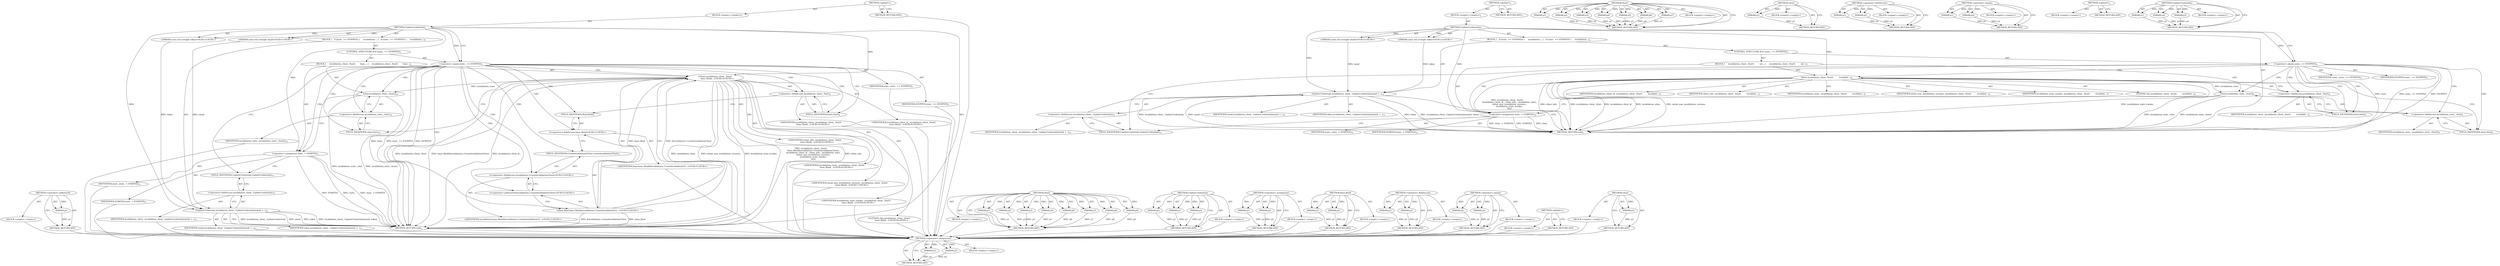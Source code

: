 digraph "clear" {
vulnerable_81 [label=<(METHOD,&lt;operator&gt;.assignment)>];
vulnerable_82 [label=<(PARAM,p1)>];
vulnerable_83 [label=<(PARAM,p2)>];
vulnerable_84 [label=<(BLOCK,&lt;empty&gt;,&lt;empty&gt;)>];
vulnerable_85 [label=<(METHOD_RETURN,ANY)>];
vulnerable_6 [label=<(METHOD,&lt;global&gt;)<SUB>1</SUB>>];
vulnerable_7 [label=<(BLOCK,&lt;empty&gt;,&lt;empty&gt;)<SUB>1</SUB>>];
vulnerable_8 [label=<(METHOD,UpdateCredentials)<SUB>1</SUB>>];
vulnerable_9 [label="<(PARAM,const std::string&amp; email)<SUB>2</SUB>>"];
vulnerable_10 [label="<(PARAM,const std::string&amp; token)<SUB>2</SUB>>"];
vulnerable_11 [label=<(BLOCK,{
   if (state_ == STOPPED) {
     invalidation...,{
   if (state_ == STOPPED) {
     invalidation...)<SUB>2</SUB>>];
vulnerable_12 [label=<(CONTROL_STRUCTURE,IF,if (state_ == STOPPED))<SUB>3</SUB>>];
vulnerable_13 [label=<(&lt;operator&gt;.equals,state_ == STOPPED)<SUB>3</SUB>>];
vulnerable_14 [label=<(IDENTIFIER,state_,state_ == STOPPED)<SUB>3</SUB>>];
vulnerable_15 [label=<(IDENTIFIER,STOPPED,state_ == STOPPED)<SUB>3</SUB>>];
vulnerable_16 [label=<(BLOCK,{
     invalidation_client_.Start(
         inv...,{
     invalidation_client_.Start(
         inv...)<SUB>3</SUB>>];
vulnerable_17 [label=<(Start,invalidation_client_.Start(
         invalidati...)<SUB>4</SUB>>];
vulnerable_18 [label=<(&lt;operator&gt;.fieldAccess,invalidation_client_.Start)<SUB>4</SUB>>];
vulnerable_19 [label=<(IDENTIFIER,invalidation_client_,invalidation_client_.Start(
         invalidati...)<SUB>4</SUB>>];
vulnerable_20 [label=<(FIELD_IDENTIFIER,Start,Start)<SUB>4</SUB>>];
vulnerable_21 [label=<(IDENTIFIER,invalidation_client_id_,invalidation_client_.Start(
         invalidati...)<SUB>5</SUB>>];
vulnerable_22 [label=<(IDENTIFIER,client_info_,invalidation_client_.Start(
         invalidati...)<SUB>5</SUB>>];
vulnerable_23 [label=<(IDENTIFIER,invalidation_state_,invalidation_client_.Start(
         invalidati...)<SUB>5</SUB>>];
vulnerable_24 [label=<(IDENTIFIER,initial_max_invalidation_versions_,invalidation_client_.Start(
         invalidati...)<SUB>6</SUB>>];
vulnerable_25 [label=<(IDENTIFIER,invalidation_state_tracker_,invalidation_client_.Start(
         invalidati...)<SUB>7</SUB>>];
vulnerable_26 [label=<(LITERAL,this,invalidation_client_.Start(
         invalidati...)<SUB>8</SUB>>];
vulnerable_27 [label=<(clear,invalidation_state_.clear())<SUB>9</SUB>>];
vulnerable_28 [label=<(&lt;operator&gt;.fieldAccess,invalidation_state_.clear)<SUB>9</SUB>>];
vulnerable_29 [label=<(IDENTIFIER,invalidation_state_,invalidation_state_.clear())<SUB>9</SUB>>];
vulnerable_30 [label=<(FIELD_IDENTIFIER,clear,clear)<SUB>9</SUB>>];
vulnerable_31 [label=<(&lt;operator&gt;.assignment,state_ = STARTED)<SUB>10</SUB>>];
vulnerable_32 [label=<(IDENTIFIER,state_,state_ = STARTED)<SUB>10</SUB>>];
vulnerable_33 [label=<(IDENTIFIER,STARTED,state_ = STARTED)<SUB>10</SUB>>];
vulnerable_34 [label=<(UpdateCredentials,invalidation_client_.UpdateCredentials(email, t...)<SUB>12</SUB>>];
vulnerable_35 [label=<(&lt;operator&gt;.fieldAccess,invalidation_client_.UpdateCredentials)<SUB>12</SUB>>];
vulnerable_36 [label=<(IDENTIFIER,invalidation_client_,invalidation_client_.UpdateCredentials(email, t...)<SUB>12</SUB>>];
vulnerable_37 [label=<(FIELD_IDENTIFIER,UpdateCredentials,UpdateCredentials)<SUB>12</SUB>>];
vulnerable_38 [label=<(IDENTIFIER,email,invalidation_client_.UpdateCredentials(email, t...)<SUB>12</SUB>>];
vulnerable_39 [label=<(IDENTIFIER,token,invalidation_client_.UpdateCredentials(email, t...)<SUB>12</SUB>>];
vulnerable_40 [label=<(METHOD_RETURN,void)<SUB>1</SUB>>];
vulnerable_42 [label=<(METHOD_RETURN,ANY)<SUB>1</SUB>>];
vulnerable_62 [label=<(METHOD,Start)>];
vulnerable_63 [label=<(PARAM,p1)>];
vulnerable_64 [label=<(PARAM,p2)>];
vulnerable_65 [label=<(PARAM,p3)>];
vulnerable_66 [label=<(PARAM,p4)>];
vulnerable_67 [label=<(PARAM,p5)>];
vulnerable_68 [label=<(PARAM,p6)>];
vulnerable_69 [label=<(PARAM,p7)>];
vulnerable_70 [label=<(BLOCK,&lt;empty&gt;,&lt;empty&gt;)>];
vulnerable_71 [label=<(METHOD_RETURN,ANY)>];
vulnerable_77 [label=<(METHOD,clear)>];
vulnerable_78 [label=<(PARAM,p1)>];
vulnerable_79 [label=<(BLOCK,&lt;empty&gt;,&lt;empty&gt;)>];
vulnerable_80 [label=<(METHOD_RETURN,ANY)>];
vulnerable_72 [label=<(METHOD,&lt;operator&gt;.fieldAccess)>];
vulnerable_73 [label=<(PARAM,p1)>];
vulnerable_74 [label=<(PARAM,p2)>];
vulnerable_75 [label=<(BLOCK,&lt;empty&gt;,&lt;empty&gt;)>];
vulnerable_76 [label=<(METHOD_RETURN,ANY)>];
vulnerable_57 [label=<(METHOD,&lt;operator&gt;.equals)>];
vulnerable_58 [label=<(PARAM,p1)>];
vulnerable_59 [label=<(PARAM,p2)>];
vulnerable_60 [label=<(BLOCK,&lt;empty&gt;,&lt;empty&gt;)>];
vulnerable_61 [label=<(METHOD_RETURN,ANY)>];
vulnerable_51 [label=<(METHOD,&lt;global&gt;)<SUB>1</SUB>>];
vulnerable_52 [label=<(BLOCK,&lt;empty&gt;,&lt;empty&gt;)>];
vulnerable_53 [label=<(METHOD_RETURN,ANY)>];
vulnerable_86 [label=<(METHOD,UpdateCredentials)>];
vulnerable_87 [label=<(PARAM,p1)>];
vulnerable_88 [label=<(PARAM,p2)>];
vulnerable_89 [label=<(PARAM,p3)>];
vulnerable_90 [label=<(BLOCK,&lt;empty&gt;,&lt;empty&gt;)>];
vulnerable_91 [label=<(METHOD_RETURN,ANY)>];
fixed_93 [label=<(METHOD,&lt;operator&gt;.addressOf)>];
fixed_94 [label=<(PARAM,p1)>];
fixed_95 [label=<(BLOCK,&lt;empty&gt;,&lt;empty&gt;)>];
fixed_96 [label=<(METHOD_RETURN,ANY)>];
fixed_6 [label=<(METHOD,&lt;global&gt;)<SUB>1</SUB>>];
fixed_7 [label=<(BLOCK,&lt;empty&gt;,&lt;empty&gt;)<SUB>1</SUB>>];
fixed_8 [label=<(METHOD,UpdateCredentials)<SUB>1</SUB>>];
fixed_9 [label="<(PARAM,const std::string&amp; email)<SUB>2</SUB>>"];
fixed_10 [label="<(PARAM,const std::string&amp; token)<SUB>2</SUB>>"];
fixed_11 [label=<(BLOCK,{
   if (state_ == STOPPED) {
     invalidation...,{
   if (state_ == STOPPED) {
     invalidation...)<SUB>2</SUB>>];
fixed_12 [label=<(CONTROL_STRUCTURE,IF,if (state_ == STOPPED))<SUB>3</SUB>>];
fixed_13 [label=<(&lt;operator&gt;.equals,state_ == STOPPED)<SUB>3</SUB>>];
fixed_14 [label=<(IDENTIFIER,state_,state_ == STOPPED)<SUB>3</SUB>>];
fixed_15 [label=<(IDENTIFIER,STOPPED,state_ == STOPPED)<SUB>3</SUB>>];
fixed_16 [label=<(BLOCK,{
     invalidation_client_.Start(
        base...,{
     invalidation_client_.Start(
        base...)<SUB>3</SUB>>];
fixed_17 [label="<(Start,invalidation_client_.Start(
        base::Bind(...)<SUB>4</SUB>>"];
fixed_18 [label=<(&lt;operator&gt;.fieldAccess,invalidation_client_.Start)<SUB>4</SUB>>];
fixed_19 [label="<(IDENTIFIER,invalidation_client_,invalidation_client_.Start(
        base::Bind(...)<SUB>4</SUB>>"];
fixed_20 [label=<(FIELD_IDENTIFIER,Start,Start)<SUB>4</SUB>>];
fixed_21 [label="<(base.Bind,base::Bind(&amp;invalidation::CreateInvalidationCli...)<SUB>5</SUB>>"];
fixed_22 [label="<(&lt;operator&gt;.fieldAccess,base::Bind)<SUB>5</SUB>>"];
fixed_23 [label="<(IDENTIFIER,base,base::Bind(&amp;invalidation::CreateInvalidationCli...)<SUB>5</SUB>>"];
fixed_24 [label=<(FIELD_IDENTIFIER,Bind,Bind)<SUB>5</SUB>>];
fixed_25 [label="<(&lt;operator&gt;.addressOf,&amp;invalidation::CreateInvalidationClient)<SUB>5</SUB>>"];
fixed_26 [label="<(&lt;operator&gt;.fieldAccess,invalidation::CreateInvalidationClient)<SUB>5</SUB>>"];
fixed_27 [label="<(IDENTIFIER,invalidation,base::Bind(&amp;invalidation::CreateInvalidationCli...)<SUB>5</SUB>>"];
fixed_28 [label=<(FIELD_IDENTIFIER,CreateInvalidationClient,CreateInvalidationClient)<SUB>5</SUB>>];
fixed_29 [label="<(IDENTIFIER,invalidation_client_id_,invalidation_client_.Start(
        base::Bind(...)<SUB>6</SUB>>"];
fixed_30 [label="<(IDENTIFIER,client_info_,invalidation_client_.Start(
        base::Bind(...)<SUB>6</SUB>>"];
fixed_31 [label="<(IDENTIFIER,invalidation_state_,invalidation_client_.Start(
        base::Bind(...)<SUB>6</SUB>>"];
fixed_32 [label="<(IDENTIFIER,initial_max_invalidation_versions_,invalidation_client_.Start(
        base::Bind(...)<SUB>7</SUB>>"];
fixed_33 [label="<(IDENTIFIER,invalidation_state_tracker_,invalidation_client_.Start(
        base::Bind(...)<SUB>8</SUB>>"];
fixed_34 [label="<(LITERAL,this,invalidation_client_.Start(
        base::Bind(...)<SUB>9</SUB>>"];
fixed_35 [label=<(clear,invalidation_state_.clear())<SUB>10</SUB>>];
fixed_36 [label=<(&lt;operator&gt;.fieldAccess,invalidation_state_.clear)<SUB>10</SUB>>];
fixed_37 [label=<(IDENTIFIER,invalidation_state_,invalidation_state_.clear())<SUB>10</SUB>>];
fixed_38 [label=<(FIELD_IDENTIFIER,clear,clear)<SUB>10</SUB>>];
fixed_39 [label=<(&lt;operator&gt;.assignment,state_ = STARTED)<SUB>11</SUB>>];
fixed_40 [label=<(IDENTIFIER,state_,state_ = STARTED)<SUB>11</SUB>>];
fixed_41 [label=<(IDENTIFIER,STARTED,state_ = STARTED)<SUB>11</SUB>>];
fixed_42 [label=<(UpdateCredentials,invalidation_client_.UpdateCredentials(email, t...)<SUB>13</SUB>>];
fixed_43 [label=<(&lt;operator&gt;.fieldAccess,invalidation_client_.UpdateCredentials)<SUB>13</SUB>>];
fixed_44 [label=<(IDENTIFIER,invalidation_client_,invalidation_client_.UpdateCredentials(email, t...)<SUB>13</SUB>>];
fixed_45 [label=<(FIELD_IDENTIFIER,UpdateCredentials,UpdateCredentials)<SUB>13</SUB>>];
fixed_46 [label=<(IDENTIFIER,email,invalidation_client_.UpdateCredentials(email, t...)<SUB>13</SUB>>];
fixed_47 [label=<(IDENTIFIER,token,invalidation_client_.UpdateCredentials(email, t...)<SUB>13</SUB>>];
fixed_48 [label=<(METHOD_RETURN,void)<SUB>1</SUB>>];
fixed_50 [label=<(METHOD_RETURN,ANY)<SUB>1</SUB>>];
fixed_72 [label=<(METHOD,Start)>];
fixed_73 [label=<(PARAM,p1)>];
fixed_74 [label=<(PARAM,p2)>];
fixed_75 [label=<(PARAM,p3)>];
fixed_76 [label=<(PARAM,p4)>];
fixed_77 [label=<(PARAM,p5)>];
fixed_78 [label=<(PARAM,p6)>];
fixed_79 [label=<(PARAM,p7)>];
fixed_80 [label=<(PARAM,p8)>];
fixed_81 [label=<(BLOCK,&lt;empty&gt;,&lt;empty&gt;)>];
fixed_82 [label=<(METHOD_RETURN,ANY)>];
fixed_106 [label=<(METHOD,UpdateCredentials)>];
fixed_107 [label=<(PARAM,p1)>];
fixed_108 [label=<(PARAM,p2)>];
fixed_109 [label=<(PARAM,p3)>];
fixed_110 [label=<(BLOCK,&lt;empty&gt;,&lt;empty&gt;)>];
fixed_111 [label=<(METHOD_RETURN,ANY)>];
fixed_101 [label=<(METHOD,&lt;operator&gt;.assignment)>];
fixed_102 [label=<(PARAM,p1)>];
fixed_103 [label=<(PARAM,p2)>];
fixed_104 [label=<(BLOCK,&lt;empty&gt;,&lt;empty&gt;)>];
fixed_105 [label=<(METHOD_RETURN,ANY)>];
fixed_88 [label=<(METHOD,base.Bind)>];
fixed_89 [label=<(PARAM,p1)>];
fixed_90 [label=<(PARAM,p2)>];
fixed_91 [label=<(BLOCK,&lt;empty&gt;,&lt;empty&gt;)>];
fixed_92 [label=<(METHOD_RETURN,ANY)>];
fixed_83 [label=<(METHOD,&lt;operator&gt;.fieldAccess)>];
fixed_84 [label=<(PARAM,p1)>];
fixed_85 [label=<(PARAM,p2)>];
fixed_86 [label=<(BLOCK,&lt;empty&gt;,&lt;empty&gt;)>];
fixed_87 [label=<(METHOD_RETURN,ANY)>];
fixed_67 [label=<(METHOD,&lt;operator&gt;.equals)>];
fixed_68 [label=<(PARAM,p1)>];
fixed_69 [label=<(PARAM,p2)>];
fixed_70 [label=<(BLOCK,&lt;empty&gt;,&lt;empty&gt;)>];
fixed_71 [label=<(METHOD_RETURN,ANY)>];
fixed_61 [label=<(METHOD,&lt;global&gt;)<SUB>1</SUB>>];
fixed_62 [label=<(BLOCK,&lt;empty&gt;,&lt;empty&gt;)>];
fixed_63 [label=<(METHOD_RETURN,ANY)>];
fixed_97 [label=<(METHOD,clear)>];
fixed_98 [label=<(PARAM,p1)>];
fixed_99 [label=<(BLOCK,&lt;empty&gt;,&lt;empty&gt;)>];
fixed_100 [label=<(METHOD_RETURN,ANY)>];
vulnerable_81 -> vulnerable_82  [key=0, label="AST: "];
vulnerable_81 -> vulnerable_82  [key=1, label="DDG: "];
vulnerable_81 -> vulnerable_84  [key=0, label="AST: "];
vulnerable_81 -> vulnerable_83  [key=0, label="AST: "];
vulnerable_81 -> vulnerable_83  [key=1, label="DDG: "];
vulnerable_81 -> vulnerable_85  [key=0, label="AST: "];
vulnerable_81 -> vulnerable_85  [key=1, label="CFG: "];
vulnerable_82 -> vulnerable_85  [key=0, label="DDG: p1"];
vulnerable_83 -> vulnerable_85  [key=0, label="DDG: p2"];
vulnerable_6 -> vulnerable_7  [key=0, label="AST: "];
vulnerable_6 -> vulnerable_42  [key=0, label="AST: "];
vulnerable_6 -> vulnerable_42  [key=1, label="CFG: "];
vulnerable_7 -> vulnerable_8  [key=0, label="AST: "];
vulnerable_8 -> vulnerable_9  [key=0, label="AST: "];
vulnerable_8 -> vulnerable_9  [key=1, label="DDG: "];
vulnerable_8 -> vulnerable_10  [key=0, label="AST: "];
vulnerable_8 -> vulnerable_10  [key=1, label="DDG: "];
vulnerable_8 -> vulnerable_11  [key=0, label="AST: "];
vulnerable_8 -> vulnerable_40  [key=0, label="AST: "];
vulnerable_8 -> vulnerable_13  [key=0, label="CFG: "];
vulnerable_8 -> vulnerable_13  [key=1, label="DDG: "];
vulnerable_8 -> vulnerable_34  [key=0, label="DDG: "];
vulnerable_8 -> vulnerable_31  [key=0, label="DDG: "];
vulnerable_8 -> vulnerable_17  [key=0, label="DDG: "];
vulnerable_9 -> vulnerable_34  [key=0, label="DDG: email"];
vulnerable_10 -> vulnerable_34  [key=0, label="DDG: token"];
vulnerable_11 -> vulnerable_12  [key=0, label="AST: "];
vulnerable_11 -> vulnerable_34  [key=0, label="AST: "];
vulnerable_12 -> vulnerable_13  [key=0, label="AST: "];
vulnerable_12 -> vulnerable_16  [key=0, label="AST: "];
vulnerable_13 -> vulnerable_14  [key=0, label="AST: "];
vulnerable_13 -> vulnerable_15  [key=0, label="AST: "];
vulnerable_13 -> vulnerable_20  [key=0, label="CFG: "];
vulnerable_13 -> vulnerable_20  [key=1, label="CDG: "];
vulnerable_13 -> vulnerable_37  [key=0, label="CFG: "];
vulnerable_13 -> vulnerable_40  [key=0, label="DDG: state_"];
vulnerable_13 -> vulnerable_40  [key=1, label="DDG: state_ == STOPPED"];
vulnerable_13 -> vulnerable_40  [key=2, label="DDG: STOPPED"];
vulnerable_13 -> vulnerable_17  [key=0, label="CDG: "];
vulnerable_13 -> vulnerable_30  [key=0, label="CDG: "];
vulnerable_13 -> vulnerable_18  [key=0, label="CDG: "];
vulnerable_13 -> vulnerable_28  [key=0, label="CDG: "];
vulnerable_13 -> vulnerable_27  [key=0, label="CDG: "];
vulnerable_13 -> vulnerable_31  [key=0, label="CDG: "];
vulnerable_16 -> vulnerable_17  [key=0, label="AST: "];
vulnerable_16 -> vulnerable_27  [key=0, label="AST: "];
vulnerable_16 -> vulnerable_31  [key=0, label="AST: "];
vulnerable_17 -> vulnerable_18  [key=0, label="AST: "];
vulnerable_17 -> vulnerable_21  [key=0, label="AST: "];
vulnerable_17 -> vulnerable_22  [key=0, label="AST: "];
vulnerable_17 -> vulnerable_23  [key=0, label="AST: "];
vulnerable_17 -> vulnerable_24  [key=0, label="AST: "];
vulnerable_17 -> vulnerable_25  [key=0, label="AST: "];
vulnerable_17 -> vulnerable_26  [key=0, label="AST: "];
vulnerable_17 -> vulnerable_30  [key=0, label="CFG: "];
vulnerable_17 -> vulnerable_40  [key=0, label="DDG: invalidation_client_.Start"];
vulnerable_17 -> vulnerable_40  [key=1, label="DDG: invalidation_client_id_"];
vulnerable_17 -> vulnerable_40  [key=2, label="DDG: invalidation_state_"];
vulnerable_17 -> vulnerable_40  [key=3, label="DDG: initial_max_invalidation_versions_"];
vulnerable_17 -> vulnerable_40  [key=4, label="DDG: invalidation_state_tracker_"];
vulnerable_17 -> vulnerable_40  [key=5, label="DDG: invalidation_client_.Start(
         invalidation_client_id_, client_info_, invalidation_state_,
         initial_max_invalidation_versions_,
         invalidation_state_tracker_,
        this)"];
vulnerable_17 -> vulnerable_40  [key=6, label="DDG: client_info_"];
vulnerable_17 -> vulnerable_27  [key=0, label="DDG: invalidation_state_"];
vulnerable_18 -> vulnerable_19  [key=0, label="AST: "];
vulnerable_18 -> vulnerable_20  [key=0, label="AST: "];
vulnerable_18 -> vulnerable_17  [key=0, label="CFG: "];
vulnerable_20 -> vulnerable_18  [key=0, label="CFG: "];
vulnerable_27 -> vulnerable_28  [key=0, label="AST: "];
vulnerable_27 -> vulnerable_31  [key=0, label="CFG: "];
vulnerable_27 -> vulnerable_40  [key=0, label="DDG: invalidation_state_.clear"];
vulnerable_27 -> vulnerable_40  [key=1, label="DDG: invalidation_state_.clear()"];
vulnerable_28 -> vulnerable_29  [key=0, label="AST: "];
vulnerable_28 -> vulnerable_30  [key=0, label="AST: "];
vulnerable_28 -> vulnerable_27  [key=0, label="CFG: "];
vulnerable_30 -> vulnerable_28  [key=0, label="CFG: "];
vulnerable_31 -> vulnerable_32  [key=0, label="AST: "];
vulnerable_31 -> vulnerable_33  [key=0, label="AST: "];
vulnerable_31 -> vulnerable_37  [key=0, label="CFG: "];
vulnerable_31 -> vulnerable_40  [key=0, label="DDG: state_"];
vulnerable_31 -> vulnerable_40  [key=1, label="DDG: state_ = STARTED"];
vulnerable_31 -> vulnerable_40  [key=2, label="DDG: STARTED"];
vulnerable_34 -> vulnerable_35  [key=0, label="AST: "];
vulnerable_34 -> vulnerable_38  [key=0, label="AST: "];
vulnerable_34 -> vulnerable_39  [key=0, label="AST: "];
vulnerable_34 -> vulnerable_40  [key=0, label="CFG: "];
vulnerable_34 -> vulnerable_40  [key=1, label="DDG: invalidation_client_.UpdateCredentials"];
vulnerable_34 -> vulnerable_40  [key=2, label="DDG: email"];
vulnerable_34 -> vulnerable_40  [key=3, label="DDG: token"];
vulnerable_34 -> vulnerable_40  [key=4, label="DDG: invalidation_client_.UpdateCredentials(email, token)"];
vulnerable_35 -> vulnerable_36  [key=0, label="AST: "];
vulnerable_35 -> vulnerable_37  [key=0, label="AST: "];
vulnerable_35 -> vulnerable_34  [key=0, label="CFG: "];
vulnerable_37 -> vulnerable_35  [key=0, label="CFG: "];
vulnerable_62 -> vulnerable_63  [key=0, label="AST: "];
vulnerable_62 -> vulnerable_63  [key=1, label="DDG: "];
vulnerable_62 -> vulnerable_70  [key=0, label="AST: "];
vulnerable_62 -> vulnerable_64  [key=0, label="AST: "];
vulnerable_62 -> vulnerable_64  [key=1, label="DDG: "];
vulnerable_62 -> vulnerable_71  [key=0, label="AST: "];
vulnerable_62 -> vulnerable_71  [key=1, label="CFG: "];
vulnerable_62 -> vulnerable_65  [key=0, label="AST: "];
vulnerable_62 -> vulnerable_65  [key=1, label="DDG: "];
vulnerable_62 -> vulnerable_66  [key=0, label="AST: "];
vulnerable_62 -> vulnerable_66  [key=1, label="DDG: "];
vulnerable_62 -> vulnerable_67  [key=0, label="AST: "];
vulnerable_62 -> vulnerable_67  [key=1, label="DDG: "];
vulnerable_62 -> vulnerable_68  [key=0, label="AST: "];
vulnerable_62 -> vulnerable_68  [key=1, label="DDG: "];
vulnerable_62 -> vulnerable_69  [key=0, label="AST: "];
vulnerable_62 -> vulnerable_69  [key=1, label="DDG: "];
vulnerable_63 -> vulnerable_71  [key=0, label="DDG: p1"];
vulnerable_64 -> vulnerable_71  [key=0, label="DDG: p2"];
vulnerable_65 -> vulnerable_71  [key=0, label="DDG: p3"];
vulnerable_66 -> vulnerable_71  [key=0, label="DDG: p4"];
vulnerable_67 -> vulnerable_71  [key=0, label="DDG: p5"];
vulnerable_68 -> vulnerable_71  [key=0, label="DDG: p6"];
vulnerable_69 -> vulnerable_71  [key=0, label="DDG: p7"];
vulnerable_77 -> vulnerable_78  [key=0, label="AST: "];
vulnerable_77 -> vulnerable_78  [key=1, label="DDG: "];
vulnerable_77 -> vulnerable_79  [key=0, label="AST: "];
vulnerable_77 -> vulnerable_80  [key=0, label="AST: "];
vulnerable_77 -> vulnerable_80  [key=1, label="CFG: "];
vulnerable_78 -> vulnerable_80  [key=0, label="DDG: p1"];
vulnerable_72 -> vulnerable_73  [key=0, label="AST: "];
vulnerable_72 -> vulnerable_73  [key=1, label="DDG: "];
vulnerable_72 -> vulnerable_75  [key=0, label="AST: "];
vulnerable_72 -> vulnerable_74  [key=0, label="AST: "];
vulnerable_72 -> vulnerable_74  [key=1, label="DDG: "];
vulnerable_72 -> vulnerable_76  [key=0, label="AST: "];
vulnerable_72 -> vulnerable_76  [key=1, label="CFG: "];
vulnerable_73 -> vulnerable_76  [key=0, label="DDG: p1"];
vulnerable_74 -> vulnerable_76  [key=0, label="DDG: p2"];
vulnerable_57 -> vulnerable_58  [key=0, label="AST: "];
vulnerable_57 -> vulnerable_58  [key=1, label="DDG: "];
vulnerable_57 -> vulnerable_60  [key=0, label="AST: "];
vulnerable_57 -> vulnerable_59  [key=0, label="AST: "];
vulnerable_57 -> vulnerable_59  [key=1, label="DDG: "];
vulnerable_57 -> vulnerable_61  [key=0, label="AST: "];
vulnerable_57 -> vulnerable_61  [key=1, label="CFG: "];
vulnerable_58 -> vulnerable_61  [key=0, label="DDG: p1"];
vulnerable_59 -> vulnerable_61  [key=0, label="DDG: p2"];
vulnerable_51 -> vulnerable_52  [key=0, label="AST: "];
vulnerable_51 -> vulnerable_53  [key=0, label="AST: "];
vulnerable_51 -> vulnerable_53  [key=1, label="CFG: "];
vulnerable_86 -> vulnerable_87  [key=0, label="AST: "];
vulnerable_86 -> vulnerable_87  [key=1, label="DDG: "];
vulnerable_86 -> vulnerable_90  [key=0, label="AST: "];
vulnerable_86 -> vulnerable_88  [key=0, label="AST: "];
vulnerable_86 -> vulnerable_88  [key=1, label="DDG: "];
vulnerable_86 -> vulnerable_91  [key=0, label="AST: "];
vulnerable_86 -> vulnerable_91  [key=1, label="CFG: "];
vulnerable_86 -> vulnerable_89  [key=0, label="AST: "];
vulnerable_86 -> vulnerable_89  [key=1, label="DDG: "];
vulnerable_87 -> vulnerable_91  [key=0, label="DDG: p1"];
vulnerable_88 -> vulnerable_91  [key=0, label="DDG: p2"];
vulnerable_89 -> vulnerable_91  [key=0, label="DDG: p3"];
fixed_93 -> fixed_94  [key=0, label="AST: "];
fixed_93 -> fixed_94  [key=1, label="DDG: "];
fixed_93 -> fixed_95  [key=0, label="AST: "];
fixed_93 -> fixed_96  [key=0, label="AST: "];
fixed_93 -> fixed_96  [key=1, label="CFG: "];
fixed_94 -> fixed_96  [key=0, label="DDG: p1"];
fixed_95 -> vulnerable_81  [key=0];
fixed_96 -> vulnerable_81  [key=0];
fixed_6 -> fixed_7  [key=0, label="AST: "];
fixed_6 -> fixed_50  [key=0, label="AST: "];
fixed_6 -> fixed_50  [key=1, label="CFG: "];
fixed_7 -> fixed_8  [key=0, label="AST: "];
fixed_8 -> fixed_9  [key=0, label="AST: "];
fixed_8 -> fixed_9  [key=1, label="DDG: "];
fixed_8 -> fixed_10  [key=0, label="AST: "];
fixed_8 -> fixed_10  [key=1, label="DDG: "];
fixed_8 -> fixed_11  [key=0, label="AST: "];
fixed_8 -> fixed_48  [key=0, label="AST: "];
fixed_8 -> fixed_13  [key=0, label="CFG: "];
fixed_8 -> fixed_13  [key=1, label="DDG: "];
fixed_8 -> fixed_42  [key=0, label="DDG: "];
fixed_8 -> fixed_39  [key=0, label="DDG: "];
fixed_8 -> fixed_17  [key=0, label="DDG: "];
fixed_9 -> fixed_42  [key=0, label="DDG: email"];
fixed_10 -> fixed_42  [key=0, label="DDG: token"];
fixed_11 -> fixed_12  [key=0, label="AST: "];
fixed_11 -> fixed_42  [key=0, label="AST: "];
fixed_12 -> fixed_13  [key=0, label="AST: "];
fixed_12 -> fixed_16  [key=0, label="AST: "];
fixed_13 -> fixed_14  [key=0, label="AST: "];
fixed_13 -> fixed_15  [key=0, label="AST: "];
fixed_13 -> fixed_20  [key=0, label="CFG: "];
fixed_13 -> fixed_20  [key=1, label="CDG: "];
fixed_13 -> fixed_45  [key=0, label="CFG: "];
fixed_13 -> fixed_48  [key=0, label="DDG: state_"];
fixed_13 -> fixed_48  [key=1, label="DDG: state_ == STOPPED"];
fixed_13 -> fixed_48  [key=2, label="DDG: STOPPED"];
fixed_13 -> fixed_24  [key=0, label="CDG: "];
fixed_13 -> fixed_17  [key=0, label="CDG: "];
fixed_13 -> fixed_21  [key=0, label="CDG: "];
fixed_13 -> fixed_26  [key=0, label="CDG: "];
fixed_13 -> fixed_28  [key=0, label="CDG: "];
fixed_13 -> fixed_36  [key=0, label="CDG: "];
fixed_13 -> fixed_38  [key=0, label="CDG: "];
fixed_13 -> fixed_25  [key=0, label="CDG: "];
fixed_13 -> fixed_22  [key=0, label="CDG: "];
fixed_13 -> fixed_18  [key=0, label="CDG: "];
fixed_13 -> fixed_35  [key=0, label="CDG: "];
fixed_13 -> fixed_39  [key=0, label="CDG: "];
fixed_14 -> vulnerable_81  [key=0];
fixed_15 -> vulnerable_81  [key=0];
fixed_16 -> fixed_17  [key=0, label="AST: "];
fixed_16 -> fixed_35  [key=0, label="AST: "];
fixed_16 -> fixed_39  [key=0, label="AST: "];
fixed_17 -> fixed_18  [key=0, label="AST: "];
fixed_17 -> fixed_21  [key=0, label="AST: "];
fixed_17 -> fixed_29  [key=0, label="AST: "];
fixed_17 -> fixed_30  [key=0, label="AST: "];
fixed_17 -> fixed_31  [key=0, label="AST: "];
fixed_17 -> fixed_32  [key=0, label="AST: "];
fixed_17 -> fixed_33  [key=0, label="AST: "];
fixed_17 -> fixed_34  [key=0, label="AST: "];
fixed_17 -> fixed_38  [key=0, label="CFG: "];
fixed_17 -> fixed_48  [key=0, label="DDG: invalidation_client_.Start"];
fixed_17 -> fixed_48  [key=1, label="DDG: base::Bind(&amp;invalidation::CreateInvalidationClient)"];
fixed_17 -> fixed_48  [key=2, label="DDG: invalidation_client_id_"];
fixed_17 -> fixed_48  [key=3, label="DDG: invalidation_state_"];
fixed_17 -> fixed_48  [key=4, label="DDG: initial_max_invalidation_versions_"];
fixed_17 -> fixed_48  [key=5, label="DDG: invalidation_state_tracker_"];
fixed_17 -> fixed_48  [key=6, label="DDG: invalidation_client_.Start(
        base::Bind(&amp;invalidation::CreateInvalidationClient),
         invalidation_client_id_, client_info_, invalidation_state_,
         initial_max_invalidation_versions_,
         invalidation_state_tracker_,
        this)"];
fixed_17 -> fixed_48  [key=7, label="DDG: client_info_"];
fixed_17 -> fixed_35  [key=0, label="DDG: invalidation_state_"];
fixed_18 -> fixed_19  [key=0, label="AST: "];
fixed_18 -> fixed_20  [key=0, label="AST: "];
fixed_18 -> fixed_24  [key=0, label="CFG: "];
fixed_19 -> vulnerable_81  [key=0];
fixed_20 -> fixed_18  [key=0, label="CFG: "];
fixed_21 -> fixed_22  [key=0, label="AST: "];
fixed_21 -> fixed_25  [key=0, label="AST: "];
fixed_21 -> fixed_17  [key=0, label="CFG: "];
fixed_21 -> fixed_17  [key=1, label="DDG: base::Bind"];
fixed_21 -> fixed_17  [key=2, label="DDG: &amp;invalidation::CreateInvalidationClient"];
fixed_21 -> fixed_48  [key=0, label="DDG: base::Bind"];
fixed_21 -> fixed_48  [key=1, label="DDG: &amp;invalidation::CreateInvalidationClient"];
fixed_22 -> fixed_23  [key=0, label="AST: "];
fixed_22 -> fixed_24  [key=0, label="AST: "];
fixed_22 -> fixed_28  [key=0, label="CFG: "];
fixed_23 -> vulnerable_81  [key=0];
fixed_24 -> fixed_22  [key=0, label="CFG: "];
fixed_25 -> fixed_26  [key=0, label="AST: "];
fixed_25 -> fixed_21  [key=0, label="CFG: "];
fixed_26 -> fixed_27  [key=0, label="AST: "];
fixed_26 -> fixed_28  [key=0, label="AST: "];
fixed_26 -> fixed_25  [key=0, label="CFG: "];
fixed_27 -> vulnerable_81  [key=0];
fixed_28 -> fixed_26  [key=0, label="CFG: "];
fixed_29 -> vulnerable_81  [key=0];
fixed_30 -> vulnerable_81  [key=0];
fixed_31 -> vulnerable_81  [key=0];
fixed_32 -> vulnerable_81  [key=0];
fixed_33 -> vulnerable_81  [key=0];
fixed_34 -> vulnerable_81  [key=0];
fixed_35 -> fixed_36  [key=0, label="AST: "];
fixed_35 -> fixed_39  [key=0, label="CFG: "];
fixed_35 -> fixed_48  [key=0, label="DDG: invalidation_state_.clear"];
fixed_35 -> fixed_48  [key=1, label="DDG: invalidation_state_.clear()"];
fixed_36 -> fixed_37  [key=0, label="AST: "];
fixed_36 -> fixed_38  [key=0, label="AST: "];
fixed_36 -> fixed_35  [key=0, label="CFG: "];
fixed_37 -> vulnerable_81  [key=0];
fixed_38 -> fixed_36  [key=0, label="CFG: "];
fixed_39 -> fixed_40  [key=0, label="AST: "];
fixed_39 -> fixed_41  [key=0, label="AST: "];
fixed_39 -> fixed_45  [key=0, label="CFG: "];
fixed_39 -> fixed_48  [key=0, label="DDG: state_"];
fixed_39 -> fixed_48  [key=1, label="DDG: state_ = STARTED"];
fixed_39 -> fixed_48  [key=2, label="DDG: STARTED"];
fixed_40 -> vulnerable_81  [key=0];
fixed_41 -> vulnerable_81  [key=0];
fixed_42 -> fixed_43  [key=0, label="AST: "];
fixed_42 -> fixed_46  [key=0, label="AST: "];
fixed_42 -> fixed_47  [key=0, label="AST: "];
fixed_42 -> fixed_48  [key=0, label="CFG: "];
fixed_42 -> fixed_48  [key=1, label="DDG: invalidation_client_.UpdateCredentials"];
fixed_42 -> fixed_48  [key=2, label="DDG: email"];
fixed_42 -> fixed_48  [key=3, label="DDG: token"];
fixed_42 -> fixed_48  [key=4, label="DDG: invalidation_client_.UpdateCredentials(email, token)"];
fixed_43 -> fixed_44  [key=0, label="AST: "];
fixed_43 -> fixed_45  [key=0, label="AST: "];
fixed_43 -> fixed_42  [key=0, label="CFG: "];
fixed_44 -> vulnerable_81  [key=0];
fixed_45 -> fixed_43  [key=0, label="CFG: "];
fixed_46 -> vulnerable_81  [key=0];
fixed_47 -> vulnerable_81  [key=0];
fixed_48 -> vulnerable_81  [key=0];
fixed_50 -> vulnerable_81  [key=0];
fixed_72 -> fixed_73  [key=0, label="AST: "];
fixed_72 -> fixed_73  [key=1, label="DDG: "];
fixed_72 -> fixed_81  [key=0, label="AST: "];
fixed_72 -> fixed_74  [key=0, label="AST: "];
fixed_72 -> fixed_74  [key=1, label="DDG: "];
fixed_72 -> fixed_82  [key=0, label="AST: "];
fixed_72 -> fixed_82  [key=1, label="CFG: "];
fixed_72 -> fixed_75  [key=0, label="AST: "];
fixed_72 -> fixed_75  [key=1, label="DDG: "];
fixed_72 -> fixed_76  [key=0, label="AST: "];
fixed_72 -> fixed_76  [key=1, label="DDG: "];
fixed_72 -> fixed_77  [key=0, label="AST: "];
fixed_72 -> fixed_77  [key=1, label="DDG: "];
fixed_72 -> fixed_78  [key=0, label="AST: "];
fixed_72 -> fixed_78  [key=1, label="DDG: "];
fixed_72 -> fixed_79  [key=0, label="AST: "];
fixed_72 -> fixed_79  [key=1, label="DDG: "];
fixed_72 -> fixed_80  [key=0, label="AST: "];
fixed_72 -> fixed_80  [key=1, label="DDG: "];
fixed_73 -> fixed_82  [key=0, label="DDG: p1"];
fixed_74 -> fixed_82  [key=0, label="DDG: p2"];
fixed_75 -> fixed_82  [key=0, label="DDG: p3"];
fixed_76 -> fixed_82  [key=0, label="DDG: p4"];
fixed_77 -> fixed_82  [key=0, label="DDG: p5"];
fixed_78 -> fixed_82  [key=0, label="DDG: p6"];
fixed_79 -> fixed_82  [key=0, label="DDG: p7"];
fixed_80 -> fixed_82  [key=0, label="DDG: p8"];
fixed_81 -> vulnerable_81  [key=0];
fixed_82 -> vulnerable_81  [key=0];
fixed_106 -> fixed_107  [key=0, label="AST: "];
fixed_106 -> fixed_107  [key=1, label="DDG: "];
fixed_106 -> fixed_110  [key=0, label="AST: "];
fixed_106 -> fixed_108  [key=0, label="AST: "];
fixed_106 -> fixed_108  [key=1, label="DDG: "];
fixed_106 -> fixed_111  [key=0, label="AST: "];
fixed_106 -> fixed_111  [key=1, label="CFG: "];
fixed_106 -> fixed_109  [key=0, label="AST: "];
fixed_106 -> fixed_109  [key=1, label="DDG: "];
fixed_107 -> fixed_111  [key=0, label="DDG: p1"];
fixed_108 -> fixed_111  [key=0, label="DDG: p2"];
fixed_109 -> fixed_111  [key=0, label="DDG: p3"];
fixed_110 -> vulnerable_81  [key=0];
fixed_111 -> vulnerable_81  [key=0];
fixed_101 -> fixed_102  [key=0, label="AST: "];
fixed_101 -> fixed_102  [key=1, label="DDG: "];
fixed_101 -> fixed_104  [key=0, label="AST: "];
fixed_101 -> fixed_103  [key=0, label="AST: "];
fixed_101 -> fixed_103  [key=1, label="DDG: "];
fixed_101 -> fixed_105  [key=0, label="AST: "];
fixed_101 -> fixed_105  [key=1, label="CFG: "];
fixed_102 -> fixed_105  [key=0, label="DDG: p1"];
fixed_103 -> fixed_105  [key=0, label="DDG: p2"];
fixed_104 -> vulnerable_81  [key=0];
fixed_105 -> vulnerable_81  [key=0];
fixed_88 -> fixed_89  [key=0, label="AST: "];
fixed_88 -> fixed_89  [key=1, label="DDG: "];
fixed_88 -> fixed_91  [key=0, label="AST: "];
fixed_88 -> fixed_90  [key=0, label="AST: "];
fixed_88 -> fixed_90  [key=1, label="DDG: "];
fixed_88 -> fixed_92  [key=0, label="AST: "];
fixed_88 -> fixed_92  [key=1, label="CFG: "];
fixed_89 -> fixed_92  [key=0, label="DDG: p1"];
fixed_90 -> fixed_92  [key=0, label="DDG: p2"];
fixed_91 -> vulnerable_81  [key=0];
fixed_92 -> vulnerable_81  [key=0];
fixed_83 -> fixed_84  [key=0, label="AST: "];
fixed_83 -> fixed_84  [key=1, label="DDG: "];
fixed_83 -> fixed_86  [key=0, label="AST: "];
fixed_83 -> fixed_85  [key=0, label="AST: "];
fixed_83 -> fixed_85  [key=1, label="DDG: "];
fixed_83 -> fixed_87  [key=0, label="AST: "];
fixed_83 -> fixed_87  [key=1, label="CFG: "];
fixed_84 -> fixed_87  [key=0, label="DDG: p1"];
fixed_85 -> fixed_87  [key=0, label="DDG: p2"];
fixed_86 -> vulnerable_81  [key=0];
fixed_87 -> vulnerable_81  [key=0];
fixed_67 -> fixed_68  [key=0, label="AST: "];
fixed_67 -> fixed_68  [key=1, label="DDG: "];
fixed_67 -> fixed_70  [key=0, label="AST: "];
fixed_67 -> fixed_69  [key=0, label="AST: "];
fixed_67 -> fixed_69  [key=1, label="DDG: "];
fixed_67 -> fixed_71  [key=0, label="AST: "];
fixed_67 -> fixed_71  [key=1, label="CFG: "];
fixed_68 -> fixed_71  [key=0, label="DDG: p1"];
fixed_69 -> fixed_71  [key=0, label="DDG: p2"];
fixed_70 -> vulnerable_81  [key=0];
fixed_71 -> vulnerable_81  [key=0];
fixed_61 -> fixed_62  [key=0, label="AST: "];
fixed_61 -> fixed_63  [key=0, label="AST: "];
fixed_61 -> fixed_63  [key=1, label="CFG: "];
fixed_62 -> vulnerable_81  [key=0];
fixed_63 -> vulnerable_81  [key=0];
fixed_97 -> fixed_98  [key=0, label="AST: "];
fixed_97 -> fixed_98  [key=1, label="DDG: "];
fixed_97 -> fixed_99  [key=0, label="AST: "];
fixed_97 -> fixed_100  [key=0, label="AST: "];
fixed_97 -> fixed_100  [key=1, label="CFG: "];
fixed_98 -> fixed_100  [key=0, label="DDG: p1"];
fixed_99 -> vulnerable_81  [key=0];
fixed_100 -> vulnerable_81  [key=0];
}
